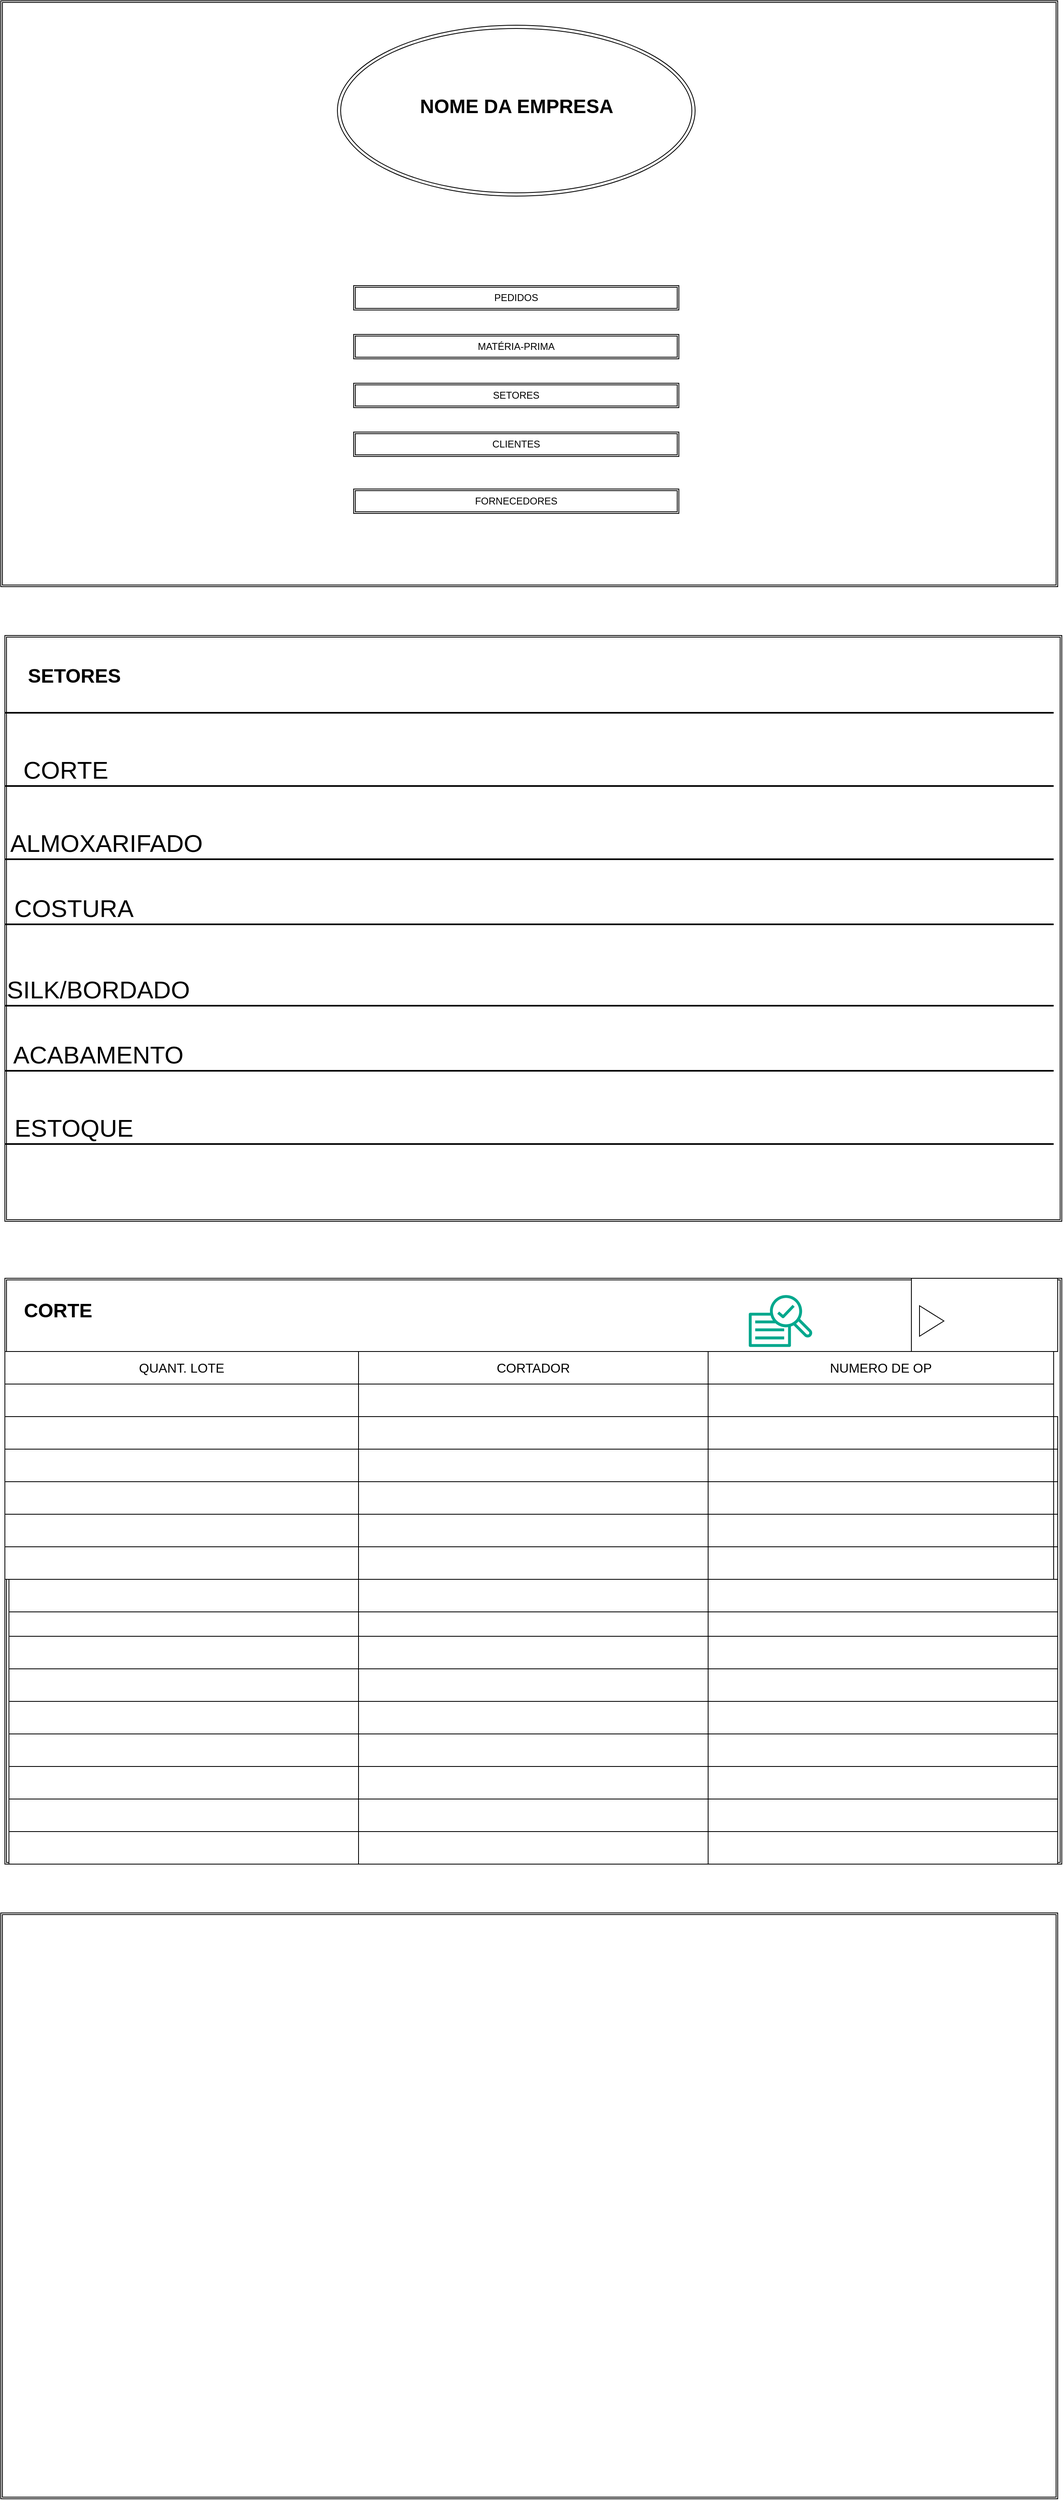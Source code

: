 <mxfile version="24.5.2" type="device">
  <diagram name="Página-1" id="2yRvHOjsj5oGMMg_8THE">
    <mxGraphModel dx="1914" dy="2190" grid="1" gridSize="10" guides="1" tooltips="1" connect="1" arrows="1" fold="1" page="1" pageScale="1" pageWidth="827" pageHeight="1169" math="0" shadow="0">
      <root>
        <mxCell id="0" />
        <mxCell id="1" parent="0" />
        <mxCell id="O9dNJHrgo5A4qS5CQD0v-1" value="" style="shape=ext;double=1;rounded=0;whiteSpace=wrap;html=1;" parent="1" vertex="1">
          <mxGeometry y="-1160" width="1300" height="720" as="geometry" />
        </mxCell>
        <mxCell id="O9dNJHrgo5A4qS5CQD0v-2" value="" style="shape=ext;double=1;rounded=0;whiteSpace=wrap;html=1;" parent="1" vertex="1">
          <mxGeometry x="5" y="-380" width="1300" height="720" as="geometry" />
        </mxCell>
        <mxCell id="O9dNJHrgo5A4qS5CQD0v-3" value="" style="shape=ext;double=1;rounded=0;whiteSpace=wrap;html=1;" parent="1" vertex="1">
          <mxGeometry x="5" y="410" width="1300" height="720" as="geometry" />
        </mxCell>
        <mxCell id="O9dNJHrgo5A4qS5CQD0v-4" value="" style="shape=ext;double=1;rounded=0;whiteSpace=wrap;html=1;" parent="1" vertex="1">
          <mxGeometry y="1190" width="1300" height="720" as="geometry" />
        </mxCell>
        <mxCell id="O9dNJHrgo5A4qS5CQD0v-6" value="" style="ellipse;shape=doubleEllipse;whiteSpace=wrap;html=1;" parent="1" vertex="1">
          <mxGeometry x="414" y="-1130" width="440" height="210" as="geometry" />
        </mxCell>
        <mxCell id="O9dNJHrgo5A4qS5CQD0v-7" value="NOME DA EMPRESA" style="text;strokeColor=none;fillColor=none;html=1;fontSize=24;fontStyle=1;verticalAlign=middle;align=center;" parent="1" vertex="1">
          <mxGeometry x="584" y="-1050" width="100" height="40" as="geometry" />
        </mxCell>
        <mxCell id="O9dNJHrgo5A4qS5CQD0v-8" value="PEDIDOS" style="shape=ext;double=1;rounded=0;whiteSpace=wrap;html=1;" parent="1" vertex="1">
          <mxGeometry x="434" y="-810" width="400" height="30" as="geometry" />
        </mxCell>
        <mxCell id="O9dNJHrgo5A4qS5CQD0v-9" value="MATÉRIA-PRIMA" style="shape=ext;double=1;rounded=0;whiteSpace=wrap;html=1;" parent="1" vertex="1">
          <mxGeometry x="434" y="-750" width="400" height="30" as="geometry" />
        </mxCell>
        <mxCell id="O9dNJHrgo5A4qS5CQD0v-10" value="SETORES" style="shape=ext;double=1;rounded=0;whiteSpace=wrap;html=1;" parent="1" vertex="1">
          <mxGeometry x="434" y="-690" width="400" height="30" as="geometry" />
        </mxCell>
        <mxCell id="O9dNJHrgo5A4qS5CQD0v-11" value="CLIENTES" style="shape=ext;double=1;rounded=0;whiteSpace=wrap;html=1;" parent="1" vertex="1">
          <mxGeometry x="434" y="-630" width="400" height="30" as="geometry" />
        </mxCell>
        <mxCell id="O9dNJHrgo5A4qS5CQD0v-12" value="FORNECEDORES" style="shape=ext;double=1;rounded=0;whiteSpace=wrap;html=1;" parent="1" vertex="1">
          <mxGeometry x="434" y="-560" width="400" height="30" as="geometry" />
        </mxCell>
        <mxCell id="gfBkvtnDgXWYT2LQbwVh-1" value="SETORES" style="text;strokeColor=none;fillColor=none;html=1;fontSize=24;fontStyle=1;verticalAlign=middle;align=center;" vertex="1" parent="1">
          <mxGeometry x="40" y="-350" width="100" height="40" as="geometry" />
        </mxCell>
        <mxCell id="gfBkvtnDgXWYT2LQbwVh-5" value="" style="line;strokeWidth=2;html=1;" vertex="1" parent="1">
          <mxGeometry x="5" y="-290" width="1290" height="10" as="geometry" />
        </mxCell>
        <mxCell id="gfBkvtnDgXWYT2LQbwVh-6" value="" style="line;strokeWidth=2;html=1;" vertex="1" parent="1">
          <mxGeometry x="5" y="-200" width="1290" height="10" as="geometry" />
        </mxCell>
        <mxCell id="gfBkvtnDgXWYT2LQbwVh-7" value="" style="line;strokeWidth=2;html=1;" vertex="1" parent="1">
          <mxGeometry x="5" y="-30" width="1290" height="10" as="geometry" />
        </mxCell>
        <mxCell id="gfBkvtnDgXWYT2LQbwVh-8" value="" style="line;strokeWidth=2;html=1;" vertex="1" parent="1">
          <mxGeometry x="5" y="-110" width="1290" height="10" as="geometry" />
        </mxCell>
        <mxCell id="gfBkvtnDgXWYT2LQbwVh-9" value="" style="line;strokeWidth=2;html=1;" vertex="1" parent="1">
          <mxGeometry x="5" y="240" width="1290" height="10" as="geometry" />
        </mxCell>
        <mxCell id="gfBkvtnDgXWYT2LQbwVh-10" value="" style="line;strokeWidth=2;html=1;" vertex="1" parent="1">
          <mxGeometry x="5" y="70" width="1290" height="10" as="geometry" />
        </mxCell>
        <mxCell id="gfBkvtnDgXWYT2LQbwVh-11" value="" style="line;strokeWidth=2;html=1;" vertex="1" parent="1">
          <mxGeometry x="5" y="150" width="1290" height="10" as="geometry" />
        </mxCell>
        <mxCell id="gfBkvtnDgXWYT2LQbwVh-12" value="CORTE" style="text;html=1;align=center;verticalAlign=middle;whiteSpace=wrap;rounded=0;fontSize=30;" vertex="1" parent="1">
          <mxGeometry x="30" y="-230" width="100" height="30" as="geometry" />
        </mxCell>
        <mxCell id="gfBkvtnDgXWYT2LQbwVh-14" value="ALMOXARIFADO" style="text;html=1;align=center;verticalAlign=middle;whiteSpace=wrap;rounded=0;fontSize=30;" vertex="1" parent="1">
          <mxGeometry x="80" y="-140" width="100" height="30" as="geometry" />
        </mxCell>
        <mxCell id="gfBkvtnDgXWYT2LQbwVh-18" style="edgeStyle=orthogonalEdgeStyle;rounded=0;orthogonalLoop=1;jettySize=auto;html=1;exitX=0.5;exitY=1;exitDx=0;exitDy=0;" edge="1" parent="1" source="gfBkvtnDgXWYT2LQbwVh-14" target="gfBkvtnDgXWYT2LQbwVh-14">
          <mxGeometry relative="1" as="geometry" />
        </mxCell>
        <mxCell id="gfBkvtnDgXWYT2LQbwVh-19" value="COSTURA" style="text;html=1;align=center;verticalAlign=middle;whiteSpace=wrap;rounded=0;fontSize=30;" vertex="1" parent="1">
          <mxGeometry x="40" y="-60" width="100" height="30" as="geometry" />
        </mxCell>
        <mxCell id="gfBkvtnDgXWYT2LQbwVh-20" value="SILK/BORDADO" style="text;html=1;align=center;verticalAlign=middle;whiteSpace=wrap;rounded=0;fontSize=30;" vertex="1" parent="1">
          <mxGeometry x="70" y="40" width="100" height="30" as="geometry" />
        </mxCell>
        <mxCell id="gfBkvtnDgXWYT2LQbwVh-21" value="ACABAMENTO" style="text;html=1;align=center;verticalAlign=middle;whiteSpace=wrap;rounded=0;fontSize=30;" vertex="1" parent="1">
          <mxGeometry x="70" y="120" width="100" height="30" as="geometry" />
        </mxCell>
        <mxCell id="gfBkvtnDgXWYT2LQbwVh-22" value="ESTOQUE" style="text;html=1;align=center;verticalAlign=middle;whiteSpace=wrap;rounded=0;fontSize=30;" vertex="1" parent="1">
          <mxGeometry x="40" y="210" width="100" height="30" as="geometry" />
        </mxCell>
        <mxCell id="gfBkvtnDgXWYT2LQbwVh-23" value="CORTE" style="text;strokeColor=none;fillColor=none;html=1;fontSize=24;fontStyle=1;verticalAlign=middle;align=center;" vertex="1" parent="1">
          <mxGeometry x="20" y="430" width="100" height="40" as="geometry" />
        </mxCell>
        <mxCell id="gfBkvtnDgXWYT2LQbwVh-24" style="edgeStyle=orthogonalEdgeStyle;rounded=0;orthogonalLoop=1;jettySize=auto;html=1;exitX=0.5;exitY=1;exitDx=0;exitDy=0;" edge="1" parent="1" source="gfBkvtnDgXWYT2LQbwVh-23" target="gfBkvtnDgXWYT2LQbwVh-23">
          <mxGeometry relative="1" as="geometry" />
        </mxCell>
        <mxCell id="gfBkvtnDgXWYT2LQbwVh-25" value="" style="shape=table;startSize=0;container=1;collapsible=0;childLayout=tableLayout;fontSize=16;" vertex="1" parent="1">
          <mxGeometry x="10" y="580" width="1290" height="280" as="geometry" />
        </mxCell>
        <mxCell id="gfBkvtnDgXWYT2LQbwVh-26" value="" style="shape=tableRow;horizontal=0;startSize=0;swimlaneHead=0;swimlaneBody=0;strokeColor=inherit;top=0;left=0;bottom=0;right=0;collapsible=0;dropTarget=0;fillColor=none;points=[[0,0.5],[1,0.5]];portConstraint=eastwest;fontSize=16;" vertex="1" parent="gfBkvtnDgXWYT2LQbwVh-25">
          <mxGeometry width="1290" height="40" as="geometry" />
        </mxCell>
        <mxCell id="gfBkvtnDgXWYT2LQbwVh-27" value="QUANT. LOTE" style="shape=partialRectangle;html=1;whiteSpace=wrap;connectable=0;strokeColor=inherit;overflow=hidden;fillColor=none;top=0;left=0;bottom=0;right=0;pointerEvents=1;fontSize=16;" vertex="1" parent="gfBkvtnDgXWYT2LQbwVh-26">
          <mxGeometry width="430" height="40" as="geometry">
            <mxRectangle width="430" height="40" as="alternateBounds" />
          </mxGeometry>
        </mxCell>
        <mxCell id="gfBkvtnDgXWYT2LQbwVh-28" value="CORTADOR" style="shape=partialRectangle;html=1;whiteSpace=wrap;connectable=0;strokeColor=inherit;overflow=hidden;fillColor=none;top=0;left=0;bottom=0;right=0;pointerEvents=1;fontSize=16;" vertex="1" parent="gfBkvtnDgXWYT2LQbwVh-26">
          <mxGeometry x="430" width="430" height="40" as="geometry">
            <mxRectangle width="430" height="40" as="alternateBounds" />
          </mxGeometry>
        </mxCell>
        <mxCell id="gfBkvtnDgXWYT2LQbwVh-29" value="NUMERO DE OP" style="shape=partialRectangle;html=1;whiteSpace=wrap;connectable=0;strokeColor=inherit;overflow=hidden;fillColor=none;top=0;left=0;bottom=0;right=0;pointerEvents=1;fontSize=16;" vertex="1" parent="gfBkvtnDgXWYT2LQbwVh-26">
          <mxGeometry x="860" width="430" height="40" as="geometry">
            <mxRectangle width="430" height="40" as="alternateBounds" />
          </mxGeometry>
        </mxCell>
        <mxCell id="gfBkvtnDgXWYT2LQbwVh-30" value="" style="shape=tableRow;horizontal=0;startSize=0;swimlaneHead=0;swimlaneBody=0;strokeColor=inherit;top=0;left=0;bottom=0;right=0;collapsible=0;dropTarget=0;fillColor=none;points=[[0,0.5],[1,0.5]];portConstraint=eastwest;fontSize=16;" vertex="1" parent="gfBkvtnDgXWYT2LQbwVh-25">
          <mxGeometry y="40" width="1290" height="40" as="geometry" />
        </mxCell>
        <mxCell id="gfBkvtnDgXWYT2LQbwVh-31" value="" style="shape=partialRectangle;html=1;whiteSpace=wrap;connectable=0;strokeColor=inherit;overflow=hidden;fillColor=none;top=0;left=0;bottom=0;right=0;pointerEvents=1;fontSize=16;" vertex="1" parent="gfBkvtnDgXWYT2LQbwVh-30">
          <mxGeometry width="430" height="40" as="geometry">
            <mxRectangle width="430" height="40" as="alternateBounds" />
          </mxGeometry>
        </mxCell>
        <mxCell id="gfBkvtnDgXWYT2LQbwVh-32" value="" style="shape=partialRectangle;html=1;whiteSpace=wrap;connectable=0;strokeColor=inherit;overflow=hidden;fillColor=none;top=0;left=0;bottom=0;right=0;pointerEvents=1;fontSize=16;" vertex="1" parent="gfBkvtnDgXWYT2LQbwVh-30">
          <mxGeometry x="430" width="430" height="40" as="geometry">
            <mxRectangle width="430" height="40" as="alternateBounds" />
          </mxGeometry>
        </mxCell>
        <mxCell id="gfBkvtnDgXWYT2LQbwVh-33" value="" style="shape=partialRectangle;html=1;whiteSpace=wrap;connectable=0;strokeColor=inherit;overflow=hidden;fillColor=none;top=0;left=0;bottom=0;right=0;pointerEvents=1;fontSize=16;" vertex="1" parent="gfBkvtnDgXWYT2LQbwVh-30">
          <mxGeometry x="860" width="430" height="40" as="geometry">
            <mxRectangle width="430" height="40" as="alternateBounds" />
          </mxGeometry>
        </mxCell>
        <mxCell id="gfBkvtnDgXWYT2LQbwVh-34" value="" style="shape=tableRow;horizontal=0;startSize=0;swimlaneHead=0;swimlaneBody=0;strokeColor=inherit;top=0;left=0;bottom=0;right=0;collapsible=0;dropTarget=0;fillColor=none;points=[[0,0.5],[1,0.5]];portConstraint=eastwest;fontSize=16;" vertex="1" parent="gfBkvtnDgXWYT2LQbwVh-25">
          <mxGeometry y="80" width="1290" height="40" as="geometry" />
        </mxCell>
        <mxCell id="gfBkvtnDgXWYT2LQbwVh-35" value="" style="shape=partialRectangle;html=1;whiteSpace=wrap;connectable=0;strokeColor=inherit;overflow=hidden;fillColor=none;top=0;left=0;bottom=0;right=0;pointerEvents=1;fontSize=16;" vertex="1" parent="gfBkvtnDgXWYT2LQbwVh-34">
          <mxGeometry width="430" height="40" as="geometry">
            <mxRectangle width="430" height="40" as="alternateBounds" />
          </mxGeometry>
        </mxCell>
        <mxCell id="gfBkvtnDgXWYT2LQbwVh-36" value="" style="shape=partialRectangle;html=1;whiteSpace=wrap;connectable=0;strokeColor=inherit;overflow=hidden;fillColor=none;top=0;left=0;bottom=0;right=0;pointerEvents=1;fontSize=16;" vertex="1" parent="gfBkvtnDgXWYT2LQbwVh-34">
          <mxGeometry x="430" width="430" height="40" as="geometry">
            <mxRectangle width="430" height="40" as="alternateBounds" />
          </mxGeometry>
        </mxCell>
        <mxCell id="gfBkvtnDgXWYT2LQbwVh-37" value="" style="shape=partialRectangle;html=1;whiteSpace=wrap;connectable=0;strokeColor=inherit;overflow=hidden;fillColor=none;top=0;left=0;bottom=0;right=0;pointerEvents=1;fontSize=16;" vertex="1" parent="gfBkvtnDgXWYT2LQbwVh-34">
          <mxGeometry x="860" width="430" height="40" as="geometry">
            <mxRectangle width="430" height="40" as="alternateBounds" />
          </mxGeometry>
        </mxCell>
        <mxCell id="gfBkvtnDgXWYT2LQbwVh-38" value="" style="shape=tableRow;horizontal=0;startSize=0;swimlaneHead=0;swimlaneBody=0;strokeColor=inherit;top=0;left=0;bottom=0;right=0;collapsible=0;dropTarget=0;fillColor=none;points=[[0,0.5],[1,0.5]];portConstraint=eastwest;fontSize=16;" vertex="1" parent="gfBkvtnDgXWYT2LQbwVh-25">
          <mxGeometry y="120" width="1290" height="40" as="geometry" />
        </mxCell>
        <mxCell id="gfBkvtnDgXWYT2LQbwVh-39" value="" style="shape=partialRectangle;html=1;whiteSpace=wrap;connectable=0;strokeColor=inherit;overflow=hidden;fillColor=none;top=0;left=0;bottom=0;right=0;pointerEvents=1;fontSize=16;" vertex="1" parent="gfBkvtnDgXWYT2LQbwVh-38">
          <mxGeometry width="430" height="40" as="geometry">
            <mxRectangle width="430" height="40" as="alternateBounds" />
          </mxGeometry>
        </mxCell>
        <mxCell id="gfBkvtnDgXWYT2LQbwVh-40" value="" style="shape=partialRectangle;html=1;whiteSpace=wrap;connectable=0;strokeColor=inherit;overflow=hidden;fillColor=none;top=0;left=0;bottom=0;right=0;pointerEvents=1;fontSize=16;" vertex="1" parent="gfBkvtnDgXWYT2LQbwVh-38">
          <mxGeometry x="430" width="430" height="40" as="geometry">
            <mxRectangle width="430" height="40" as="alternateBounds" />
          </mxGeometry>
        </mxCell>
        <mxCell id="gfBkvtnDgXWYT2LQbwVh-41" value="" style="shape=partialRectangle;html=1;whiteSpace=wrap;connectable=0;strokeColor=inherit;overflow=hidden;fillColor=none;top=0;left=0;bottom=0;right=0;pointerEvents=1;fontSize=16;" vertex="1" parent="gfBkvtnDgXWYT2LQbwVh-38">
          <mxGeometry x="860" width="430" height="40" as="geometry">
            <mxRectangle width="430" height="40" as="alternateBounds" />
          </mxGeometry>
        </mxCell>
        <mxCell id="gfBkvtnDgXWYT2LQbwVh-42" value="" style="shape=tableRow;horizontal=0;startSize=0;swimlaneHead=0;swimlaneBody=0;strokeColor=inherit;top=0;left=0;bottom=0;right=0;collapsible=0;dropTarget=0;fillColor=none;points=[[0,0.5],[1,0.5]];portConstraint=eastwest;fontSize=16;" vertex="1" parent="gfBkvtnDgXWYT2LQbwVh-25">
          <mxGeometry y="160" width="1290" height="40" as="geometry" />
        </mxCell>
        <mxCell id="gfBkvtnDgXWYT2LQbwVh-43" value="" style="shape=partialRectangle;html=1;whiteSpace=wrap;connectable=0;strokeColor=inherit;overflow=hidden;fillColor=none;top=0;left=0;bottom=0;right=0;pointerEvents=1;fontSize=16;" vertex="1" parent="gfBkvtnDgXWYT2LQbwVh-42">
          <mxGeometry width="430" height="40" as="geometry">
            <mxRectangle width="430" height="40" as="alternateBounds" />
          </mxGeometry>
        </mxCell>
        <mxCell id="gfBkvtnDgXWYT2LQbwVh-44" value="" style="shape=partialRectangle;html=1;whiteSpace=wrap;connectable=0;strokeColor=inherit;overflow=hidden;fillColor=none;top=0;left=0;bottom=0;right=0;pointerEvents=1;fontSize=16;" vertex="1" parent="gfBkvtnDgXWYT2LQbwVh-42">
          <mxGeometry x="430" width="430" height="40" as="geometry">
            <mxRectangle width="430" height="40" as="alternateBounds" />
          </mxGeometry>
        </mxCell>
        <mxCell id="gfBkvtnDgXWYT2LQbwVh-45" value="" style="shape=partialRectangle;html=1;whiteSpace=wrap;connectable=0;strokeColor=inherit;overflow=hidden;fillColor=none;top=0;left=0;bottom=0;right=0;pointerEvents=1;fontSize=16;" vertex="1" parent="gfBkvtnDgXWYT2LQbwVh-42">
          <mxGeometry x="860" width="430" height="40" as="geometry">
            <mxRectangle width="430" height="40" as="alternateBounds" />
          </mxGeometry>
        </mxCell>
        <mxCell id="gfBkvtnDgXWYT2LQbwVh-46" value="" style="shape=tableRow;horizontal=0;startSize=0;swimlaneHead=0;swimlaneBody=0;strokeColor=inherit;top=0;left=0;bottom=0;right=0;collapsible=0;dropTarget=0;fillColor=none;points=[[0,0.5],[1,0.5]];portConstraint=eastwest;fontSize=16;" vertex="1" parent="gfBkvtnDgXWYT2LQbwVh-25">
          <mxGeometry y="200" width="1290" height="40" as="geometry" />
        </mxCell>
        <mxCell id="gfBkvtnDgXWYT2LQbwVh-47" value="" style="shape=partialRectangle;html=1;whiteSpace=wrap;connectable=0;strokeColor=inherit;overflow=hidden;fillColor=none;top=0;left=0;bottom=0;right=0;pointerEvents=1;fontSize=16;" vertex="1" parent="gfBkvtnDgXWYT2LQbwVh-46">
          <mxGeometry width="430" height="40" as="geometry">
            <mxRectangle width="430" height="40" as="alternateBounds" />
          </mxGeometry>
        </mxCell>
        <mxCell id="gfBkvtnDgXWYT2LQbwVh-48" value="" style="shape=partialRectangle;html=1;whiteSpace=wrap;connectable=0;strokeColor=inherit;overflow=hidden;fillColor=none;top=0;left=0;bottom=0;right=0;pointerEvents=1;fontSize=16;" vertex="1" parent="gfBkvtnDgXWYT2LQbwVh-46">
          <mxGeometry x="430" width="430" height="40" as="geometry">
            <mxRectangle width="430" height="40" as="alternateBounds" />
          </mxGeometry>
        </mxCell>
        <mxCell id="gfBkvtnDgXWYT2LQbwVh-49" value="" style="shape=partialRectangle;html=1;whiteSpace=wrap;connectable=0;strokeColor=inherit;overflow=hidden;fillColor=none;top=0;left=0;bottom=0;right=0;pointerEvents=1;fontSize=16;" vertex="1" parent="gfBkvtnDgXWYT2LQbwVh-46">
          <mxGeometry x="860" width="430" height="40" as="geometry">
            <mxRectangle width="430" height="40" as="alternateBounds" />
          </mxGeometry>
        </mxCell>
        <mxCell id="gfBkvtnDgXWYT2LQbwVh-50" value="" style="shape=tableRow;horizontal=0;startSize=0;swimlaneHead=0;swimlaneBody=0;strokeColor=inherit;top=0;left=0;bottom=0;right=0;collapsible=0;dropTarget=0;fillColor=none;points=[[0,0.5],[1,0.5]];portConstraint=eastwest;fontSize=16;" vertex="1" parent="gfBkvtnDgXWYT2LQbwVh-25">
          <mxGeometry y="240" width="1290" height="40" as="geometry" />
        </mxCell>
        <mxCell id="gfBkvtnDgXWYT2LQbwVh-51" value="" style="shape=partialRectangle;html=1;whiteSpace=wrap;connectable=0;strokeColor=inherit;overflow=hidden;fillColor=none;top=0;left=0;bottom=0;right=0;pointerEvents=1;fontSize=16;" vertex="1" parent="gfBkvtnDgXWYT2LQbwVh-50">
          <mxGeometry width="430" height="40" as="geometry">
            <mxRectangle width="430" height="40" as="alternateBounds" />
          </mxGeometry>
        </mxCell>
        <mxCell id="gfBkvtnDgXWYT2LQbwVh-52" value="" style="shape=partialRectangle;html=1;whiteSpace=wrap;connectable=0;strokeColor=inherit;overflow=hidden;fillColor=none;top=0;left=0;bottom=0;right=0;pointerEvents=1;fontSize=16;" vertex="1" parent="gfBkvtnDgXWYT2LQbwVh-50">
          <mxGeometry x="430" width="430" height="40" as="geometry">
            <mxRectangle width="430" height="40" as="alternateBounds" />
          </mxGeometry>
        </mxCell>
        <mxCell id="gfBkvtnDgXWYT2LQbwVh-53" value="" style="shape=partialRectangle;html=1;whiteSpace=wrap;connectable=0;strokeColor=inherit;overflow=hidden;fillColor=none;top=0;left=0;bottom=0;right=0;pointerEvents=1;fontSize=16;" vertex="1" parent="gfBkvtnDgXWYT2LQbwVh-50">
          <mxGeometry x="860" width="430" height="40" as="geometry">
            <mxRectangle width="430" height="40" as="alternateBounds" />
          </mxGeometry>
        </mxCell>
        <mxCell id="gfBkvtnDgXWYT2LQbwVh-83" value="" style="shape=table;startSize=0;container=1;collapsible=0;childLayout=tableLayout;fontSize=16;" vertex="1" parent="1">
          <mxGeometry x="10" y="850" width="1290" height="280" as="geometry" />
        </mxCell>
        <mxCell id="gfBkvtnDgXWYT2LQbwVh-84" value="" style="shape=tableRow;horizontal=0;startSize=0;swimlaneHead=0;swimlaneBody=0;strokeColor=inherit;top=0;left=0;bottom=0;right=0;collapsible=0;dropTarget=0;fillColor=none;points=[[0,0.5],[1,0.5]];portConstraint=eastwest;fontSize=16;" vertex="1" parent="gfBkvtnDgXWYT2LQbwVh-83">
          <mxGeometry width="1290" height="40" as="geometry" />
        </mxCell>
        <mxCell id="gfBkvtnDgXWYT2LQbwVh-85" value="" style="shape=partialRectangle;html=1;whiteSpace=wrap;connectable=0;strokeColor=inherit;overflow=hidden;fillColor=none;top=0;left=0;bottom=0;right=0;pointerEvents=1;fontSize=16;" vertex="1" parent="gfBkvtnDgXWYT2LQbwVh-84">
          <mxGeometry width="430" height="40" as="geometry">
            <mxRectangle width="430" height="40" as="alternateBounds" />
          </mxGeometry>
        </mxCell>
        <mxCell id="gfBkvtnDgXWYT2LQbwVh-86" value="" style="shape=partialRectangle;html=1;whiteSpace=wrap;connectable=0;strokeColor=inherit;overflow=hidden;fillColor=none;top=0;left=0;bottom=0;right=0;pointerEvents=1;fontSize=16;" vertex="1" parent="gfBkvtnDgXWYT2LQbwVh-84">
          <mxGeometry x="430" width="430" height="40" as="geometry">
            <mxRectangle width="430" height="40" as="alternateBounds" />
          </mxGeometry>
        </mxCell>
        <mxCell id="gfBkvtnDgXWYT2LQbwVh-87" value="" style="shape=partialRectangle;html=1;whiteSpace=wrap;connectable=0;strokeColor=inherit;overflow=hidden;fillColor=none;top=0;left=0;bottom=0;right=0;pointerEvents=1;fontSize=16;" vertex="1" parent="gfBkvtnDgXWYT2LQbwVh-84">
          <mxGeometry x="860" width="430" height="40" as="geometry">
            <mxRectangle width="430" height="40" as="alternateBounds" />
          </mxGeometry>
        </mxCell>
        <mxCell id="gfBkvtnDgXWYT2LQbwVh-88" value="" style="shape=tableRow;horizontal=0;startSize=0;swimlaneHead=0;swimlaneBody=0;strokeColor=inherit;top=0;left=0;bottom=0;right=0;collapsible=0;dropTarget=0;fillColor=none;points=[[0,0.5],[1,0.5]];portConstraint=eastwest;fontSize=16;" vertex="1" parent="gfBkvtnDgXWYT2LQbwVh-83">
          <mxGeometry y="40" width="1290" height="40" as="geometry" />
        </mxCell>
        <mxCell id="gfBkvtnDgXWYT2LQbwVh-89" value="" style="shape=partialRectangle;html=1;whiteSpace=wrap;connectable=0;strokeColor=inherit;overflow=hidden;fillColor=none;top=0;left=0;bottom=0;right=0;pointerEvents=1;fontSize=16;" vertex="1" parent="gfBkvtnDgXWYT2LQbwVh-88">
          <mxGeometry width="430" height="40" as="geometry">
            <mxRectangle width="430" height="40" as="alternateBounds" />
          </mxGeometry>
        </mxCell>
        <mxCell id="gfBkvtnDgXWYT2LQbwVh-90" value="" style="shape=partialRectangle;html=1;whiteSpace=wrap;connectable=0;strokeColor=inherit;overflow=hidden;fillColor=none;top=0;left=0;bottom=0;right=0;pointerEvents=1;fontSize=16;" vertex="1" parent="gfBkvtnDgXWYT2LQbwVh-88">
          <mxGeometry x="430" width="430" height="40" as="geometry">
            <mxRectangle width="430" height="40" as="alternateBounds" />
          </mxGeometry>
        </mxCell>
        <mxCell id="gfBkvtnDgXWYT2LQbwVh-91" value="" style="shape=partialRectangle;html=1;whiteSpace=wrap;connectable=0;strokeColor=inherit;overflow=hidden;fillColor=none;top=0;left=0;bottom=0;right=0;pointerEvents=1;fontSize=16;" vertex="1" parent="gfBkvtnDgXWYT2LQbwVh-88">
          <mxGeometry x="860" width="430" height="40" as="geometry">
            <mxRectangle width="430" height="40" as="alternateBounds" />
          </mxGeometry>
        </mxCell>
        <mxCell id="gfBkvtnDgXWYT2LQbwVh-92" value="" style="shape=tableRow;horizontal=0;startSize=0;swimlaneHead=0;swimlaneBody=0;strokeColor=inherit;top=0;left=0;bottom=0;right=0;collapsible=0;dropTarget=0;fillColor=none;points=[[0,0.5],[1,0.5]];portConstraint=eastwest;fontSize=16;" vertex="1" parent="gfBkvtnDgXWYT2LQbwVh-83">
          <mxGeometry y="80" width="1290" height="40" as="geometry" />
        </mxCell>
        <mxCell id="gfBkvtnDgXWYT2LQbwVh-93" value="" style="shape=partialRectangle;html=1;whiteSpace=wrap;connectable=0;strokeColor=inherit;overflow=hidden;fillColor=none;top=0;left=0;bottom=0;right=0;pointerEvents=1;fontSize=16;" vertex="1" parent="gfBkvtnDgXWYT2LQbwVh-92">
          <mxGeometry width="430" height="40" as="geometry">
            <mxRectangle width="430" height="40" as="alternateBounds" />
          </mxGeometry>
        </mxCell>
        <mxCell id="gfBkvtnDgXWYT2LQbwVh-94" value="" style="shape=partialRectangle;html=1;whiteSpace=wrap;connectable=0;strokeColor=inherit;overflow=hidden;fillColor=none;top=0;left=0;bottom=0;right=0;pointerEvents=1;fontSize=16;" vertex="1" parent="gfBkvtnDgXWYT2LQbwVh-92">
          <mxGeometry x="430" width="430" height="40" as="geometry">
            <mxRectangle width="430" height="40" as="alternateBounds" />
          </mxGeometry>
        </mxCell>
        <mxCell id="gfBkvtnDgXWYT2LQbwVh-95" value="" style="shape=partialRectangle;html=1;whiteSpace=wrap;connectable=0;strokeColor=inherit;overflow=hidden;fillColor=none;top=0;left=0;bottom=0;right=0;pointerEvents=1;fontSize=16;" vertex="1" parent="gfBkvtnDgXWYT2LQbwVh-92">
          <mxGeometry x="860" width="430" height="40" as="geometry">
            <mxRectangle width="430" height="40" as="alternateBounds" />
          </mxGeometry>
        </mxCell>
        <mxCell id="gfBkvtnDgXWYT2LQbwVh-96" value="" style="shape=tableRow;horizontal=0;startSize=0;swimlaneHead=0;swimlaneBody=0;strokeColor=inherit;top=0;left=0;bottom=0;right=0;collapsible=0;dropTarget=0;fillColor=none;points=[[0,0.5],[1,0.5]];portConstraint=eastwest;fontSize=16;" vertex="1" parent="gfBkvtnDgXWYT2LQbwVh-83">
          <mxGeometry y="120" width="1290" height="40" as="geometry" />
        </mxCell>
        <mxCell id="gfBkvtnDgXWYT2LQbwVh-97" value="" style="shape=partialRectangle;html=1;whiteSpace=wrap;connectable=0;strokeColor=inherit;overflow=hidden;fillColor=none;top=0;left=0;bottom=0;right=0;pointerEvents=1;fontSize=16;" vertex="1" parent="gfBkvtnDgXWYT2LQbwVh-96">
          <mxGeometry width="430" height="40" as="geometry">
            <mxRectangle width="430" height="40" as="alternateBounds" />
          </mxGeometry>
        </mxCell>
        <mxCell id="gfBkvtnDgXWYT2LQbwVh-98" value="" style="shape=partialRectangle;html=1;whiteSpace=wrap;connectable=0;strokeColor=inherit;overflow=hidden;fillColor=none;top=0;left=0;bottom=0;right=0;pointerEvents=1;fontSize=16;" vertex="1" parent="gfBkvtnDgXWYT2LQbwVh-96">
          <mxGeometry x="430" width="430" height="40" as="geometry">
            <mxRectangle width="430" height="40" as="alternateBounds" />
          </mxGeometry>
        </mxCell>
        <mxCell id="gfBkvtnDgXWYT2LQbwVh-99" value="" style="shape=partialRectangle;html=1;whiteSpace=wrap;connectable=0;strokeColor=inherit;overflow=hidden;fillColor=none;top=0;left=0;bottom=0;right=0;pointerEvents=1;fontSize=16;" vertex="1" parent="gfBkvtnDgXWYT2LQbwVh-96">
          <mxGeometry x="860" width="430" height="40" as="geometry">
            <mxRectangle width="430" height="40" as="alternateBounds" />
          </mxGeometry>
        </mxCell>
        <mxCell id="gfBkvtnDgXWYT2LQbwVh-100" value="" style="shape=tableRow;horizontal=0;startSize=0;swimlaneHead=0;swimlaneBody=0;strokeColor=inherit;top=0;left=0;bottom=0;right=0;collapsible=0;dropTarget=0;fillColor=none;points=[[0,0.5],[1,0.5]];portConstraint=eastwest;fontSize=16;" vertex="1" parent="gfBkvtnDgXWYT2LQbwVh-83">
          <mxGeometry y="160" width="1290" height="40" as="geometry" />
        </mxCell>
        <mxCell id="gfBkvtnDgXWYT2LQbwVh-101" value="" style="shape=partialRectangle;html=1;whiteSpace=wrap;connectable=0;strokeColor=inherit;overflow=hidden;fillColor=none;top=0;left=0;bottom=0;right=0;pointerEvents=1;fontSize=16;" vertex="1" parent="gfBkvtnDgXWYT2LQbwVh-100">
          <mxGeometry width="430" height="40" as="geometry">
            <mxRectangle width="430" height="40" as="alternateBounds" />
          </mxGeometry>
        </mxCell>
        <mxCell id="gfBkvtnDgXWYT2LQbwVh-102" value="" style="shape=partialRectangle;html=1;whiteSpace=wrap;connectable=0;strokeColor=inherit;overflow=hidden;fillColor=none;top=0;left=0;bottom=0;right=0;pointerEvents=1;fontSize=16;" vertex="1" parent="gfBkvtnDgXWYT2LQbwVh-100">
          <mxGeometry x="430" width="430" height="40" as="geometry">
            <mxRectangle width="430" height="40" as="alternateBounds" />
          </mxGeometry>
        </mxCell>
        <mxCell id="gfBkvtnDgXWYT2LQbwVh-103" value="" style="shape=partialRectangle;html=1;whiteSpace=wrap;connectable=0;strokeColor=inherit;overflow=hidden;fillColor=none;top=0;left=0;bottom=0;right=0;pointerEvents=1;fontSize=16;" vertex="1" parent="gfBkvtnDgXWYT2LQbwVh-100">
          <mxGeometry x="860" width="430" height="40" as="geometry">
            <mxRectangle width="430" height="40" as="alternateBounds" />
          </mxGeometry>
        </mxCell>
        <mxCell id="gfBkvtnDgXWYT2LQbwVh-104" value="" style="shape=tableRow;horizontal=0;startSize=0;swimlaneHead=0;swimlaneBody=0;strokeColor=inherit;top=0;left=0;bottom=0;right=0;collapsible=0;dropTarget=0;fillColor=none;points=[[0,0.5],[1,0.5]];portConstraint=eastwest;fontSize=16;" vertex="1" parent="gfBkvtnDgXWYT2LQbwVh-83">
          <mxGeometry y="200" width="1290" height="40" as="geometry" />
        </mxCell>
        <mxCell id="gfBkvtnDgXWYT2LQbwVh-105" value="" style="shape=partialRectangle;html=1;whiteSpace=wrap;connectable=0;strokeColor=inherit;overflow=hidden;fillColor=none;top=0;left=0;bottom=0;right=0;pointerEvents=1;fontSize=16;" vertex="1" parent="gfBkvtnDgXWYT2LQbwVh-104">
          <mxGeometry width="430" height="40" as="geometry">
            <mxRectangle width="430" height="40" as="alternateBounds" />
          </mxGeometry>
        </mxCell>
        <mxCell id="gfBkvtnDgXWYT2LQbwVh-106" value="" style="shape=partialRectangle;html=1;whiteSpace=wrap;connectable=0;strokeColor=inherit;overflow=hidden;fillColor=none;top=0;left=0;bottom=0;right=0;pointerEvents=1;fontSize=16;" vertex="1" parent="gfBkvtnDgXWYT2LQbwVh-104">
          <mxGeometry x="430" width="430" height="40" as="geometry">
            <mxRectangle width="430" height="40" as="alternateBounds" />
          </mxGeometry>
        </mxCell>
        <mxCell id="gfBkvtnDgXWYT2LQbwVh-107" value="" style="shape=partialRectangle;html=1;whiteSpace=wrap;connectable=0;strokeColor=inherit;overflow=hidden;fillColor=none;top=0;left=0;bottom=0;right=0;pointerEvents=1;fontSize=16;" vertex="1" parent="gfBkvtnDgXWYT2LQbwVh-104">
          <mxGeometry x="860" width="430" height="40" as="geometry">
            <mxRectangle width="430" height="40" as="alternateBounds" />
          </mxGeometry>
        </mxCell>
        <mxCell id="gfBkvtnDgXWYT2LQbwVh-108" value="" style="shape=tableRow;horizontal=0;startSize=0;swimlaneHead=0;swimlaneBody=0;strokeColor=inherit;top=0;left=0;bottom=0;right=0;collapsible=0;dropTarget=0;fillColor=none;points=[[0,0.5],[1,0.5]];portConstraint=eastwest;fontSize=16;" vertex="1" parent="gfBkvtnDgXWYT2LQbwVh-83">
          <mxGeometry y="240" width="1290" height="40" as="geometry" />
        </mxCell>
        <mxCell id="gfBkvtnDgXWYT2LQbwVh-109" value="" style="shape=partialRectangle;html=1;whiteSpace=wrap;connectable=0;strokeColor=inherit;overflow=hidden;fillColor=none;top=0;left=0;bottom=0;right=0;pointerEvents=1;fontSize=16;" vertex="1" parent="gfBkvtnDgXWYT2LQbwVh-108">
          <mxGeometry width="430" height="40" as="geometry">
            <mxRectangle width="430" height="40" as="alternateBounds" />
          </mxGeometry>
        </mxCell>
        <mxCell id="gfBkvtnDgXWYT2LQbwVh-110" value="" style="shape=partialRectangle;html=1;whiteSpace=wrap;connectable=0;strokeColor=inherit;overflow=hidden;fillColor=none;top=0;left=0;bottom=0;right=0;pointerEvents=1;fontSize=16;" vertex="1" parent="gfBkvtnDgXWYT2LQbwVh-108">
          <mxGeometry x="430" width="430" height="40" as="geometry">
            <mxRectangle width="430" height="40" as="alternateBounds" />
          </mxGeometry>
        </mxCell>
        <mxCell id="gfBkvtnDgXWYT2LQbwVh-111" value="" style="shape=partialRectangle;html=1;whiteSpace=wrap;connectable=0;strokeColor=inherit;overflow=hidden;fillColor=none;top=0;left=0;bottom=0;right=0;pointerEvents=1;fontSize=16;" vertex="1" parent="gfBkvtnDgXWYT2LQbwVh-108">
          <mxGeometry x="860" width="430" height="40" as="geometry">
            <mxRectangle width="430" height="40" as="alternateBounds" />
          </mxGeometry>
        </mxCell>
        <mxCell id="gfBkvtnDgXWYT2LQbwVh-112" value="" style="shape=table;startSize=0;container=1;collapsible=0;childLayout=tableLayout;fontSize=16;" vertex="1" parent="1">
          <mxGeometry x="5" y="500" width="1290" height="280" as="geometry" />
        </mxCell>
        <mxCell id="gfBkvtnDgXWYT2LQbwVh-113" value="" style="shape=tableRow;horizontal=0;startSize=0;swimlaneHead=0;swimlaneBody=0;strokeColor=inherit;top=0;left=0;bottom=0;right=0;collapsible=0;dropTarget=0;fillColor=none;points=[[0,0.5],[1,0.5]];portConstraint=eastwest;fontSize=16;" vertex="1" parent="gfBkvtnDgXWYT2LQbwVh-112">
          <mxGeometry width="1290" height="40" as="geometry" />
        </mxCell>
        <mxCell id="gfBkvtnDgXWYT2LQbwVh-114" value="QUANT. LOTE" style="shape=partialRectangle;html=1;whiteSpace=wrap;connectable=0;strokeColor=inherit;overflow=hidden;fillColor=none;top=0;left=0;bottom=0;right=0;pointerEvents=1;fontSize=16;" vertex="1" parent="gfBkvtnDgXWYT2LQbwVh-113">
          <mxGeometry width="435" height="40" as="geometry">
            <mxRectangle width="435" height="40" as="alternateBounds" />
          </mxGeometry>
        </mxCell>
        <mxCell id="gfBkvtnDgXWYT2LQbwVh-115" value="CORTADOR" style="shape=partialRectangle;html=1;whiteSpace=wrap;connectable=0;strokeColor=inherit;overflow=hidden;fillColor=none;top=0;left=0;bottom=0;right=0;pointerEvents=1;fontSize=16;" vertex="1" parent="gfBkvtnDgXWYT2LQbwVh-113">
          <mxGeometry x="435" width="430" height="40" as="geometry">
            <mxRectangle width="430" height="40" as="alternateBounds" />
          </mxGeometry>
        </mxCell>
        <mxCell id="gfBkvtnDgXWYT2LQbwVh-116" value="NUMERO DE OP" style="shape=partialRectangle;html=1;whiteSpace=wrap;connectable=0;strokeColor=inherit;overflow=hidden;fillColor=none;top=0;left=0;bottom=0;right=0;pointerEvents=1;fontSize=16;" vertex="1" parent="gfBkvtnDgXWYT2LQbwVh-113">
          <mxGeometry x="865" width="425" height="40" as="geometry">
            <mxRectangle width="425" height="40" as="alternateBounds" />
          </mxGeometry>
        </mxCell>
        <mxCell id="gfBkvtnDgXWYT2LQbwVh-117" value="" style="shape=tableRow;horizontal=0;startSize=0;swimlaneHead=0;swimlaneBody=0;strokeColor=inherit;top=0;left=0;bottom=0;right=0;collapsible=0;dropTarget=0;fillColor=none;points=[[0,0.5],[1,0.5]];portConstraint=eastwest;fontSize=16;" vertex="1" parent="gfBkvtnDgXWYT2LQbwVh-112">
          <mxGeometry y="40" width="1290" height="40" as="geometry" />
        </mxCell>
        <mxCell id="gfBkvtnDgXWYT2LQbwVh-118" value="" style="shape=partialRectangle;html=1;whiteSpace=wrap;connectable=0;strokeColor=inherit;overflow=hidden;fillColor=none;top=0;left=0;bottom=0;right=0;pointerEvents=1;fontSize=16;" vertex="1" parent="gfBkvtnDgXWYT2LQbwVh-117">
          <mxGeometry width="435" height="40" as="geometry">
            <mxRectangle width="435" height="40" as="alternateBounds" />
          </mxGeometry>
        </mxCell>
        <mxCell id="gfBkvtnDgXWYT2LQbwVh-119" value="" style="shape=partialRectangle;html=1;whiteSpace=wrap;connectable=0;strokeColor=inherit;overflow=hidden;fillColor=none;top=0;left=0;bottom=0;right=0;pointerEvents=1;fontSize=16;" vertex="1" parent="gfBkvtnDgXWYT2LQbwVh-117">
          <mxGeometry x="435" width="430" height="40" as="geometry">
            <mxRectangle width="430" height="40" as="alternateBounds" />
          </mxGeometry>
        </mxCell>
        <mxCell id="gfBkvtnDgXWYT2LQbwVh-120" value="" style="shape=partialRectangle;html=1;whiteSpace=wrap;connectable=0;strokeColor=inherit;overflow=hidden;fillColor=none;top=0;left=0;bottom=0;right=0;pointerEvents=1;fontSize=16;" vertex="1" parent="gfBkvtnDgXWYT2LQbwVh-117">
          <mxGeometry x="865" width="425" height="40" as="geometry">
            <mxRectangle width="425" height="40" as="alternateBounds" />
          </mxGeometry>
        </mxCell>
        <mxCell id="gfBkvtnDgXWYT2LQbwVh-121" value="" style="shape=tableRow;horizontal=0;startSize=0;swimlaneHead=0;swimlaneBody=0;strokeColor=inherit;top=0;left=0;bottom=0;right=0;collapsible=0;dropTarget=0;fillColor=none;points=[[0,0.5],[1,0.5]];portConstraint=eastwest;fontSize=16;" vertex="1" parent="gfBkvtnDgXWYT2LQbwVh-112">
          <mxGeometry y="80" width="1290" height="40" as="geometry" />
        </mxCell>
        <mxCell id="gfBkvtnDgXWYT2LQbwVh-122" value="" style="shape=partialRectangle;html=1;whiteSpace=wrap;connectable=0;strokeColor=inherit;overflow=hidden;fillColor=none;top=0;left=0;bottom=0;right=0;pointerEvents=1;fontSize=16;" vertex="1" parent="gfBkvtnDgXWYT2LQbwVh-121">
          <mxGeometry width="435" height="40" as="geometry">
            <mxRectangle width="435" height="40" as="alternateBounds" />
          </mxGeometry>
        </mxCell>
        <mxCell id="gfBkvtnDgXWYT2LQbwVh-123" value="" style="shape=partialRectangle;html=1;whiteSpace=wrap;connectable=0;strokeColor=inherit;overflow=hidden;fillColor=none;top=0;left=0;bottom=0;right=0;pointerEvents=1;fontSize=16;" vertex="1" parent="gfBkvtnDgXWYT2LQbwVh-121">
          <mxGeometry x="435" width="430" height="40" as="geometry">
            <mxRectangle width="430" height="40" as="alternateBounds" />
          </mxGeometry>
        </mxCell>
        <mxCell id="gfBkvtnDgXWYT2LQbwVh-124" value="" style="shape=partialRectangle;html=1;whiteSpace=wrap;connectable=0;strokeColor=inherit;overflow=hidden;fillColor=none;top=0;left=0;bottom=0;right=0;pointerEvents=1;fontSize=16;" vertex="1" parent="gfBkvtnDgXWYT2LQbwVh-121">
          <mxGeometry x="865" width="425" height="40" as="geometry">
            <mxRectangle width="425" height="40" as="alternateBounds" />
          </mxGeometry>
        </mxCell>
        <mxCell id="gfBkvtnDgXWYT2LQbwVh-125" value="" style="shape=tableRow;horizontal=0;startSize=0;swimlaneHead=0;swimlaneBody=0;strokeColor=inherit;top=0;left=0;bottom=0;right=0;collapsible=0;dropTarget=0;fillColor=none;points=[[0,0.5],[1,0.5]];portConstraint=eastwest;fontSize=16;" vertex="1" parent="gfBkvtnDgXWYT2LQbwVh-112">
          <mxGeometry y="120" width="1290" height="40" as="geometry" />
        </mxCell>
        <mxCell id="gfBkvtnDgXWYT2LQbwVh-126" value="" style="shape=partialRectangle;html=1;whiteSpace=wrap;connectable=0;strokeColor=inherit;overflow=hidden;fillColor=none;top=0;left=0;bottom=0;right=0;pointerEvents=1;fontSize=16;" vertex="1" parent="gfBkvtnDgXWYT2LQbwVh-125">
          <mxGeometry width="435" height="40" as="geometry">
            <mxRectangle width="435" height="40" as="alternateBounds" />
          </mxGeometry>
        </mxCell>
        <mxCell id="gfBkvtnDgXWYT2LQbwVh-127" value="" style="shape=partialRectangle;html=1;whiteSpace=wrap;connectable=0;strokeColor=inherit;overflow=hidden;fillColor=none;top=0;left=0;bottom=0;right=0;pointerEvents=1;fontSize=16;" vertex="1" parent="gfBkvtnDgXWYT2LQbwVh-125">
          <mxGeometry x="435" width="430" height="40" as="geometry">
            <mxRectangle width="430" height="40" as="alternateBounds" />
          </mxGeometry>
        </mxCell>
        <mxCell id="gfBkvtnDgXWYT2LQbwVh-128" value="" style="shape=partialRectangle;html=1;whiteSpace=wrap;connectable=0;strokeColor=inherit;overflow=hidden;fillColor=none;top=0;left=0;bottom=0;right=0;pointerEvents=1;fontSize=16;" vertex="1" parent="gfBkvtnDgXWYT2LQbwVh-125">
          <mxGeometry x="865" width="425" height="40" as="geometry">
            <mxRectangle width="425" height="40" as="alternateBounds" />
          </mxGeometry>
        </mxCell>
        <mxCell id="gfBkvtnDgXWYT2LQbwVh-129" value="" style="shape=tableRow;horizontal=0;startSize=0;swimlaneHead=0;swimlaneBody=0;strokeColor=inherit;top=0;left=0;bottom=0;right=0;collapsible=0;dropTarget=0;fillColor=none;points=[[0,0.5],[1,0.5]];portConstraint=eastwest;fontSize=16;" vertex="1" parent="gfBkvtnDgXWYT2LQbwVh-112">
          <mxGeometry y="160" width="1290" height="40" as="geometry" />
        </mxCell>
        <mxCell id="gfBkvtnDgXWYT2LQbwVh-130" value="" style="shape=partialRectangle;html=1;whiteSpace=wrap;connectable=0;strokeColor=inherit;overflow=hidden;fillColor=none;top=0;left=0;bottom=0;right=0;pointerEvents=1;fontSize=16;" vertex="1" parent="gfBkvtnDgXWYT2LQbwVh-129">
          <mxGeometry width="435" height="40" as="geometry">
            <mxRectangle width="435" height="40" as="alternateBounds" />
          </mxGeometry>
        </mxCell>
        <mxCell id="gfBkvtnDgXWYT2LQbwVh-131" value="" style="shape=partialRectangle;html=1;whiteSpace=wrap;connectable=0;strokeColor=inherit;overflow=hidden;fillColor=none;top=0;left=0;bottom=0;right=0;pointerEvents=1;fontSize=16;" vertex="1" parent="gfBkvtnDgXWYT2LQbwVh-129">
          <mxGeometry x="435" width="430" height="40" as="geometry">
            <mxRectangle width="430" height="40" as="alternateBounds" />
          </mxGeometry>
        </mxCell>
        <mxCell id="gfBkvtnDgXWYT2LQbwVh-132" value="" style="shape=partialRectangle;html=1;whiteSpace=wrap;connectable=0;strokeColor=inherit;overflow=hidden;fillColor=none;top=0;left=0;bottom=0;right=0;pointerEvents=1;fontSize=16;" vertex="1" parent="gfBkvtnDgXWYT2LQbwVh-129">
          <mxGeometry x="865" width="425" height="40" as="geometry">
            <mxRectangle width="425" height="40" as="alternateBounds" />
          </mxGeometry>
        </mxCell>
        <mxCell id="gfBkvtnDgXWYT2LQbwVh-133" value="" style="shape=tableRow;horizontal=0;startSize=0;swimlaneHead=0;swimlaneBody=0;strokeColor=inherit;top=0;left=0;bottom=0;right=0;collapsible=0;dropTarget=0;fillColor=none;points=[[0,0.5],[1,0.5]];portConstraint=eastwest;fontSize=16;" vertex="1" parent="gfBkvtnDgXWYT2LQbwVh-112">
          <mxGeometry y="200" width="1290" height="40" as="geometry" />
        </mxCell>
        <mxCell id="gfBkvtnDgXWYT2LQbwVh-134" value="" style="shape=partialRectangle;html=1;whiteSpace=wrap;connectable=0;strokeColor=inherit;overflow=hidden;fillColor=none;top=0;left=0;bottom=0;right=0;pointerEvents=1;fontSize=16;" vertex="1" parent="gfBkvtnDgXWYT2LQbwVh-133">
          <mxGeometry width="435" height="40" as="geometry">
            <mxRectangle width="435" height="40" as="alternateBounds" />
          </mxGeometry>
        </mxCell>
        <mxCell id="gfBkvtnDgXWYT2LQbwVh-135" value="" style="shape=partialRectangle;html=1;whiteSpace=wrap;connectable=0;strokeColor=inherit;overflow=hidden;fillColor=none;top=0;left=0;bottom=0;right=0;pointerEvents=1;fontSize=16;" vertex="1" parent="gfBkvtnDgXWYT2LQbwVh-133">
          <mxGeometry x="435" width="430" height="40" as="geometry">
            <mxRectangle width="430" height="40" as="alternateBounds" />
          </mxGeometry>
        </mxCell>
        <mxCell id="gfBkvtnDgXWYT2LQbwVh-136" value="" style="shape=partialRectangle;html=1;whiteSpace=wrap;connectable=0;strokeColor=inherit;overflow=hidden;fillColor=none;top=0;left=0;bottom=0;right=0;pointerEvents=1;fontSize=16;" vertex="1" parent="gfBkvtnDgXWYT2LQbwVh-133">
          <mxGeometry x="865" width="425" height="40" as="geometry">
            <mxRectangle width="425" height="40" as="alternateBounds" />
          </mxGeometry>
        </mxCell>
        <mxCell id="gfBkvtnDgXWYT2LQbwVh-137" value="" style="shape=tableRow;horizontal=0;startSize=0;swimlaneHead=0;swimlaneBody=0;strokeColor=inherit;top=0;left=0;bottom=0;right=0;collapsible=0;dropTarget=0;fillColor=none;points=[[0,0.5],[1,0.5]];portConstraint=eastwest;fontSize=16;" vertex="1" parent="gfBkvtnDgXWYT2LQbwVh-112">
          <mxGeometry y="240" width="1290" height="40" as="geometry" />
        </mxCell>
        <mxCell id="gfBkvtnDgXWYT2LQbwVh-138" value="" style="shape=partialRectangle;html=1;whiteSpace=wrap;connectable=0;strokeColor=inherit;overflow=hidden;fillColor=none;top=0;left=0;bottom=0;right=0;pointerEvents=1;fontSize=16;" vertex="1" parent="gfBkvtnDgXWYT2LQbwVh-137">
          <mxGeometry width="435" height="40" as="geometry">
            <mxRectangle width="435" height="40" as="alternateBounds" />
          </mxGeometry>
        </mxCell>
        <mxCell id="gfBkvtnDgXWYT2LQbwVh-139" value="" style="shape=partialRectangle;html=1;whiteSpace=wrap;connectable=0;strokeColor=inherit;overflow=hidden;fillColor=none;top=0;left=0;bottom=0;right=0;pointerEvents=1;fontSize=16;" vertex="1" parent="gfBkvtnDgXWYT2LQbwVh-137">
          <mxGeometry x="435" width="430" height="40" as="geometry">
            <mxRectangle width="430" height="40" as="alternateBounds" />
          </mxGeometry>
        </mxCell>
        <mxCell id="gfBkvtnDgXWYT2LQbwVh-140" value="" style="shape=partialRectangle;html=1;whiteSpace=wrap;connectable=0;strokeColor=inherit;overflow=hidden;fillColor=none;top=0;left=0;bottom=0;right=0;pointerEvents=1;fontSize=16;" vertex="1" parent="gfBkvtnDgXWYT2LQbwVh-137">
          <mxGeometry x="865" width="425" height="40" as="geometry">
            <mxRectangle width="425" height="40" as="alternateBounds" />
          </mxGeometry>
        </mxCell>
        <mxCell id="gfBkvtnDgXWYT2LQbwVh-141" value="" style="sketch=0;outlineConnect=0;fontColor=#232F3E;gradientColor=none;fillColor=#01A88D;strokeColor=none;dashed=0;verticalLabelPosition=bottom;verticalAlign=top;align=center;html=1;fontSize=12;fontStyle=0;aspect=fixed;pointerEvents=1;shape=mxgraph.aws4.sagemaker_train;" vertex="1" parent="1">
          <mxGeometry x="920" y="430" width="78" height="65" as="geometry" />
        </mxCell>
        <mxCell id="gfBkvtnDgXWYT2LQbwVh-143" value="" style="rounded=0;whiteSpace=wrap;html=1;" vertex="1" parent="1">
          <mxGeometry x="1120" y="410" width="180" height="90" as="geometry" />
        </mxCell>
        <mxCell id="gfBkvtnDgXWYT2LQbwVh-144" value="" style="triangle;whiteSpace=wrap;html=1;" vertex="1" parent="1">
          <mxGeometry x="1130" y="443.75" width="30" height="37.5" as="geometry" />
        </mxCell>
      </root>
    </mxGraphModel>
  </diagram>
</mxfile>
